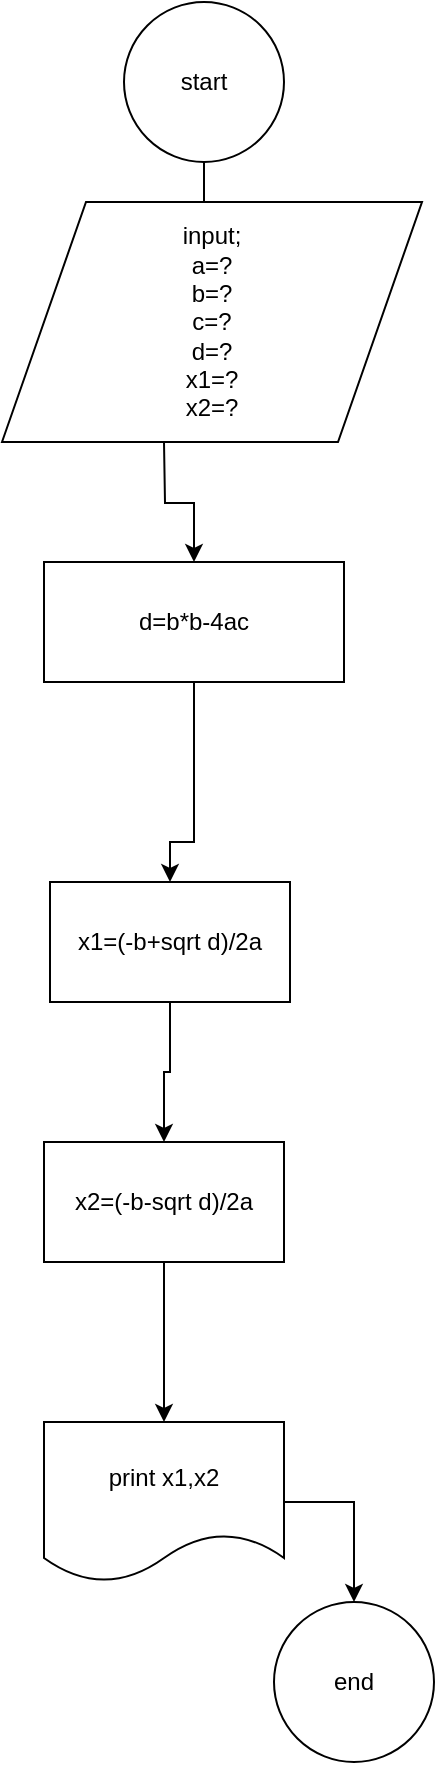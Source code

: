 <mxfile version="11.0.3" type="github"><diagram id="0XB5J1RyP9LW2G5Une05" name="Page-1"><mxGraphModel dx="1422" dy="747" grid="1" gridSize="10" guides="1" tooltips="1" connect="1" arrows="1" fold="1" page="1" pageScale="1" pageWidth="850" pageHeight="1100" math="0" shadow="0"><root><mxCell id="0"/><mxCell id="1" parent="0"/><mxCell id="-iHmK97UMntogDHQD7ik-2" style="edgeStyle=orthogonalEdgeStyle;rounded=0;orthogonalLoop=1;jettySize=auto;html=1;exitX=0.5;exitY=1;exitDx=0;exitDy=0;" parent="1" source="-iHmK97UMntogDHQD7ik-1" edge="1"><mxGeometry relative="1" as="geometry"><mxPoint x="300" y="140" as="targetPoint"/></mxGeometry></mxCell><mxCell id="-iHmK97UMntogDHQD7ik-1" value="start" style="ellipse;whiteSpace=wrap;html=1;aspect=fixed;" parent="1" vertex="1"><mxGeometry x="275" y="10" width="80" height="80" as="geometry"/></mxCell><mxCell id="-iHmK97UMntogDHQD7ik-4" style="edgeStyle=orthogonalEdgeStyle;rounded=0;orthogonalLoop=1;jettySize=auto;html=1;exitX=0.5;exitY=1;exitDx=0;exitDy=0;" parent="1" target="-iHmK97UMntogDHQD7ik-5" edge="1"><mxGeometry relative="1" as="geometry"><mxPoint x="305" y="270" as="targetPoint"/><mxPoint x="295" y="230" as="sourcePoint"/></mxGeometry></mxCell><mxCell id="-iHmK97UMntogDHQD7ik-23" style="edgeStyle=orthogonalEdgeStyle;rounded=0;orthogonalLoop=1;jettySize=auto;html=1;exitX=0.5;exitY=1;exitDx=0;exitDy=0;entryX=0.5;entryY=0;entryDx=0;entryDy=0;" parent="1" source="-iHmK97UMntogDHQD7ik-5" target="-iHmK97UMntogDHQD7ik-12" edge="1"><mxGeometry relative="1" as="geometry"><Array as="points"><mxPoint x="310" y="430"/><mxPoint x="298" y="430"/></Array></mxGeometry></mxCell><mxCell id="-iHmK97UMntogDHQD7ik-5" value="d=b*b-4ac" style="rounded=0;whiteSpace=wrap;html=1;" parent="1" vertex="1"><mxGeometry x="235" y="290" width="150" height="60" as="geometry"/></mxCell><mxCell id="-iHmK97UMntogDHQD7ik-15" style="edgeStyle=orthogonalEdgeStyle;rounded=0;orthogonalLoop=1;jettySize=auto;html=1;exitX=0.5;exitY=1;exitDx=0;exitDy=0;" parent="1" source="-iHmK97UMntogDHQD7ik-12" target="-iHmK97UMntogDHQD7ik-16" edge="1"><mxGeometry relative="1" as="geometry"><mxPoint x="298" y="590" as="targetPoint"/></mxGeometry></mxCell><mxCell id="-iHmK97UMntogDHQD7ik-12" value="x1=(-b+sqrt d)/2a" style="rounded=0;whiteSpace=wrap;html=1;" parent="1" vertex="1"><mxGeometry x="238" y="450" width="120" height="60" as="geometry"/></mxCell><mxCell id="-iHmK97UMntogDHQD7ik-14" value="input;&lt;br&gt;a=?&lt;br&gt;b=?&lt;br&gt;c=?&lt;br&gt;d=?&lt;br&gt;x1=?&lt;br&gt;x2=?" style="shape=parallelogram;perimeter=parallelogramPerimeter;whiteSpace=wrap;html=1;" parent="1" vertex="1"><mxGeometry x="214" y="110" width="210" height="120" as="geometry"/></mxCell><mxCell id="-iHmK97UMntogDHQD7ik-19" value="" style="edgeStyle=orthogonalEdgeStyle;rounded=0;orthogonalLoop=1;jettySize=auto;html=1;" parent="1" source="-iHmK97UMntogDHQD7ik-16" edge="1"><mxGeometry relative="1" as="geometry"><mxPoint x="295" y="720" as="targetPoint"/></mxGeometry></mxCell><mxCell id="-iHmK97UMntogDHQD7ik-16" value="x2=(-b-sqrt d)/2a" style="rounded=0;whiteSpace=wrap;html=1;" parent="1" vertex="1"><mxGeometry x="235" y="580" width="120" height="60" as="geometry"/></mxCell><mxCell id="-iHmK97UMntogDHQD7ik-21" style="edgeStyle=orthogonalEdgeStyle;rounded=0;orthogonalLoop=1;jettySize=auto;html=1;exitX=1;exitY=0.5;exitDx=0;exitDy=0;" parent="1" source="-iHmK97UMntogDHQD7ik-20" target="-iHmK97UMntogDHQD7ik-22" edge="1"><mxGeometry relative="1" as="geometry"><mxPoint x="390" y="850" as="targetPoint"/></mxGeometry></mxCell><mxCell id="-iHmK97UMntogDHQD7ik-20" value="print x1,x2" style="shape=document;whiteSpace=wrap;html=1;boundedLbl=1;" parent="1" vertex="1"><mxGeometry x="235" y="720" width="120" height="80" as="geometry"/></mxCell><mxCell id="-iHmK97UMntogDHQD7ik-22" value="end" style="ellipse;whiteSpace=wrap;html=1;aspect=fixed;" parent="1" vertex="1"><mxGeometry x="350" y="810" width="80" height="80" as="geometry"/></mxCell></root></mxGraphModel></diagram></mxfile>